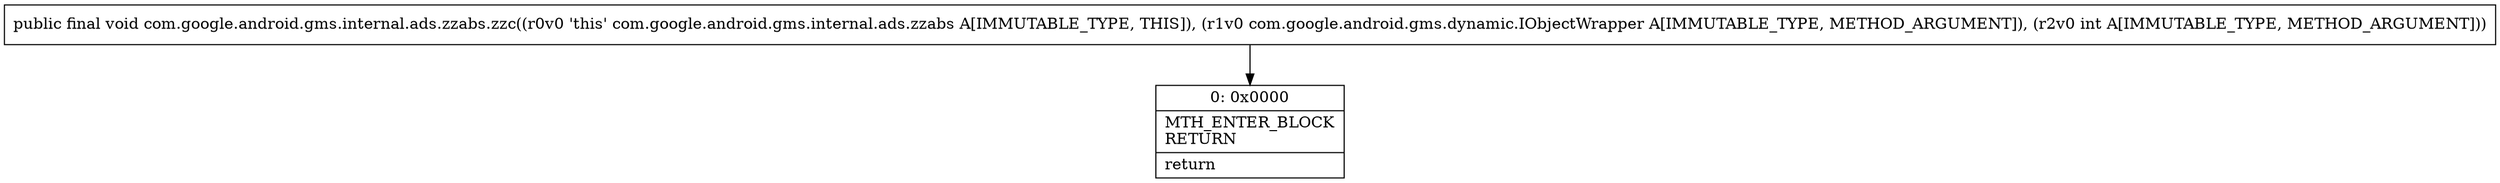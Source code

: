 digraph "CFG forcom.google.android.gms.internal.ads.zzabs.zzc(Lcom\/google\/android\/gms\/dynamic\/IObjectWrapper;I)V" {
Node_0 [shape=record,label="{0\:\ 0x0000|MTH_ENTER_BLOCK\lRETURN\l|return\l}"];
MethodNode[shape=record,label="{public final void com.google.android.gms.internal.ads.zzabs.zzc((r0v0 'this' com.google.android.gms.internal.ads.zzabs A[IMMUTABLE_TYPE, THIS]), (r1v0 com.google.android.gms.dynamic.IObjectWrapper A[IMMUTABLE_TYPE, METHOD_ARGUMENT]), (r2v0 int A[IMMUTABLE_TYPE, METHOD_ARGUMENT])) }"];
MethodNode -> Node_0;
}


